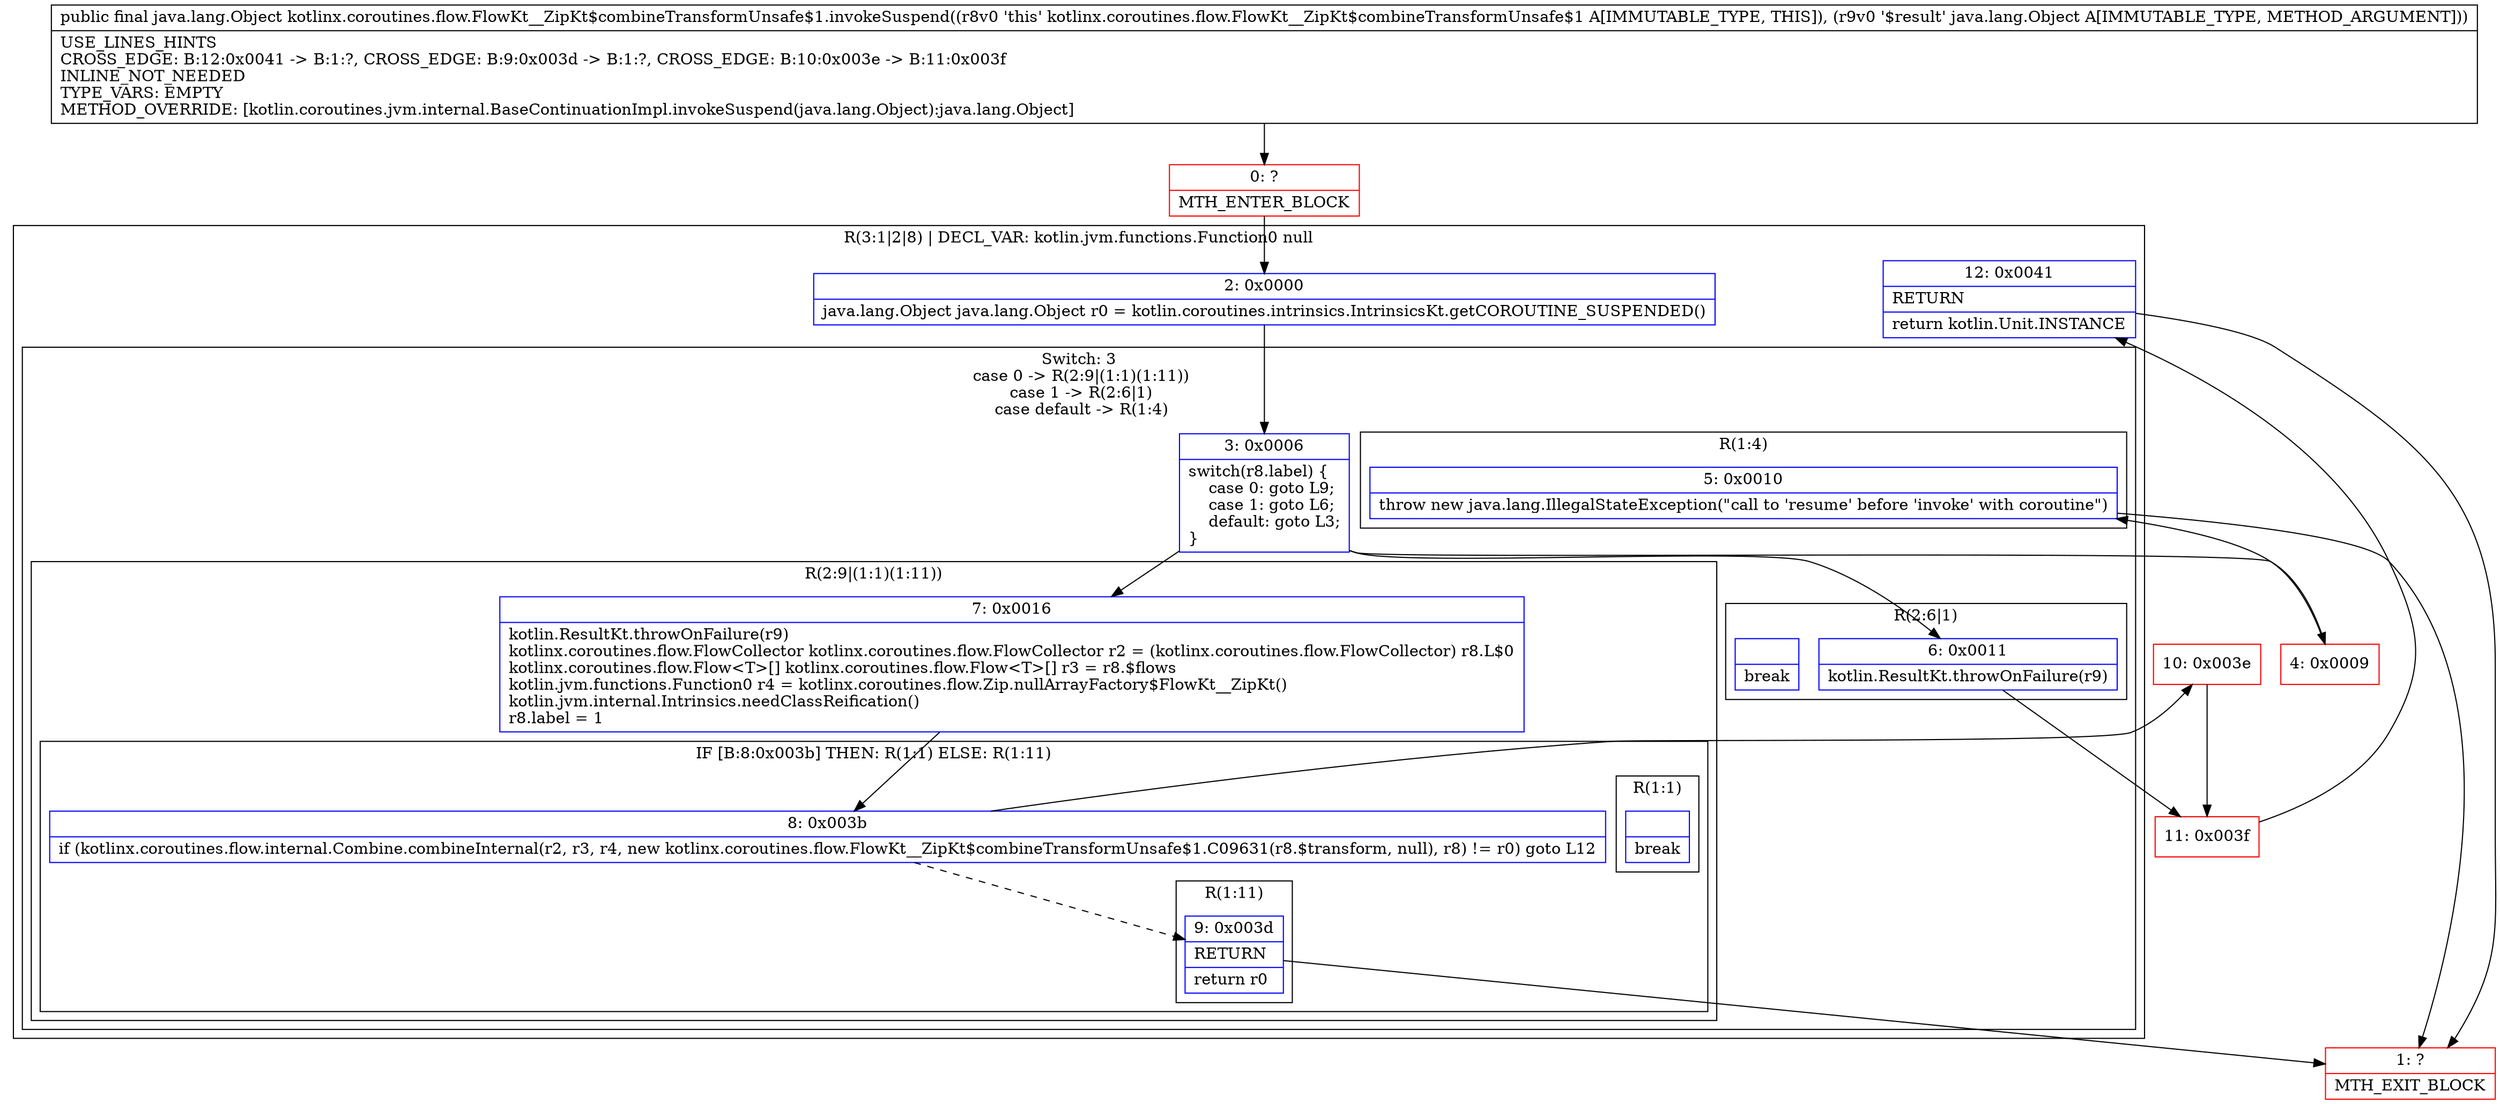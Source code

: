 digraph "CFG forkotlinx.coroutines.flow.FlowKt__ZipKt$combineTransformUnsafe$1.invokeSuspend(Ljava\/lang\/Object;)Ljava\/lang\/Object;" {
subgraph cluster_Region_1359297008 {
label = "R(3:1|2|8) | DECL_VAR: kotlin.jvm.functions.Function0 null\l";
node [shape=record,color=blue];
Node_2 [shape=record,label="{2\:\ 0x0000|java.lang.Object java.lang.Object r0 = kotlin.coroutines.intrinsics.IntrinsicsKt.getCOROUTINE_SUSPENDED()\l}"];
subgraph cluster_SwitchRegion_4137633 {
label = "Switch: 3
 case 0 -> R(2:9|(1:1)(1:11))
 case 1 -> R(2:6|1)
 case default -> R(1:4)";
node [shape=record,color=blue];
Node_3 [shape=record,label="{3\:\ 0x0006|switch(r8.label) \{\l    case 0: goto L9;\l    case 1: goto L6;\l    default: goto L3;\l\}\l}"];
subgraph cluster_Region_2077793901 {
label = "R(2:9|(1:1)(1:11))";
node [shape=record,color=blue];
Node_7 [shape=record,label="{7\:\ 0x0016|kotlin.ResultKt.throwOnFailure(r9)\lkotlinx.coroutines.flow.FlowCollector kotlinx.coroutines.flow.FlowCollector r2 = (kotlinx.coroutines.flow.FlowCollector) r8.L$0\lkotlinx.coroutines.flow.Flow\<T\>[] kotlinx.coroutines.flow.Flow\<T\>[] r3 = r8.$flows\lkotlin.jvm.functions.Function0 r4 = kotlinx.coroutines.flow.Zip.nullArrayFactory$FlowKt__ZipKt()\lkotlin.jvm.internal.Intrinsics.needClassReification()\lr8.label = 1\l}"];
subgraph cluster_IfRegion_1532117222 {
label = "IF [B:8:0x003b] THEN: R(1:1) ELSE: R(1:11)";
node [shape=record,color=blue];
Node_8 [shape=record,label="{8\:\ 0x003b|if (kotlinx.coroutines.flow.internal.Combine.combineInternal(r2, r3, r4, new kotlinx.coroutines.flow.FlowKt__ZipKt$combineTransformUnsafe$1.C09631(r8.$transform, null), r8) != r0) goto L12\l}"];
subgraph cluster_Region_1424644217 {
label = "R(1:1)";
node [shape=record,color=blue];
Node_InsnContainer_616364030 [shape=record,label="{|break\l}"];
}
subgraph cluster_Region_1940444350 {
label = "R(1:11)";
node [shape=record,color=blue];
Node_9 [shape=record,label="{9\:\ 0x003d|RETURN\l|return r0\l}"];
}
}
}
subgraph cluster_Region_1030031191 {
label = "R(2:6|1)";
node [shape=record,color=blue];
Node_6 [shape=record,label="{6\:\ 0x0011|kotlin.ResultKt.throwOnFailure(r9)\l}"];
Node_InsnContainer_1144393840 [shape=record,label="{|break\l}"];
}
subgraph cluster_Region_1108979999 {
label = "R(1:4)";
node [shape=record,color=blue];
Node_5 [shape=record,label="{5\:\ 0x0010|throw new java.lang.IllegalStateException(\"call to 'resume' before 'invoke' with coroutine\")\l}"];
}
}
Node_12 [shape=record,label="{12\:\ 0x0041|RETURN\l|return kotlin.Unit.INSTANCE\l}"];
}
Node_0 [shape=record,color=red,label="{0\:\ ?|MTH_ENTER_BLOCK\l}"];
Node_4 [shape=record,color=red,label="{4\:\ 0x0009}"];
Node_1 [shape=record,color=red,label="{1\:\ ?|MTH_EXIT_BLOCK\l}"];
Node_11 [shape=record,color=red,label="{11\:\ 0x003f}"];
Node_10 [shape=record,color=red,label="{10\:\ 0x003e}"];
MethodNode[shape=record,label="{public final java.lang.Object kotlinx.coroutines.flow.FlowKt__ZipKt$combineTransformUnsafe$1.invokeSuspend((r8v0 'this' kotlinx.coroutines.flow.FlowKt__ZipKt$combineTransformUnsafe$1 A[IMMUTABLE_TYPE, THIS]), (r9v0 '$result' java.lang.Object A[IMMUTABLE_TYPE, METHOD_ARGUMENT]))  | USE_LINES_HINTS\lCROSS_EDGE: B:12:0x0041 \-\> B:1:?, CROSS_EDGE: B:9:0x003d \-\> B:1:?, CROSS_EDGE: B:10:0x003e \-\> B:11:0x003f\lINLINE_NOT_NEEDED\lTYPE_VARS: EMPTY\lMETHOD_OVERRIDE: [kotlin.coroutines.jvm.internal.BaseContinuationImpl.invokeSuspend(java.lang.Object):java.lang.Object]\l}"];
MethodNode -> Node_0;Node_2 -> Node_3;
Node_3 -> Node_4;
Node_3 -> Node_6;
Node_3 -> Node_7;
Node_7 -> Node_8;
Node_8 -> Node_9[style=dashed];
Node_8 -> Node_10;
Node_9 -> Node_1;
Node_6 -> Node_11;
Node_5 -> Node_1;
Node_12 -> Node_1;
Node_0 -> Node_2;
Node_4 -> Node_5;
Node_11 -> Node_12;
Node_10 -> Node_11;
}

